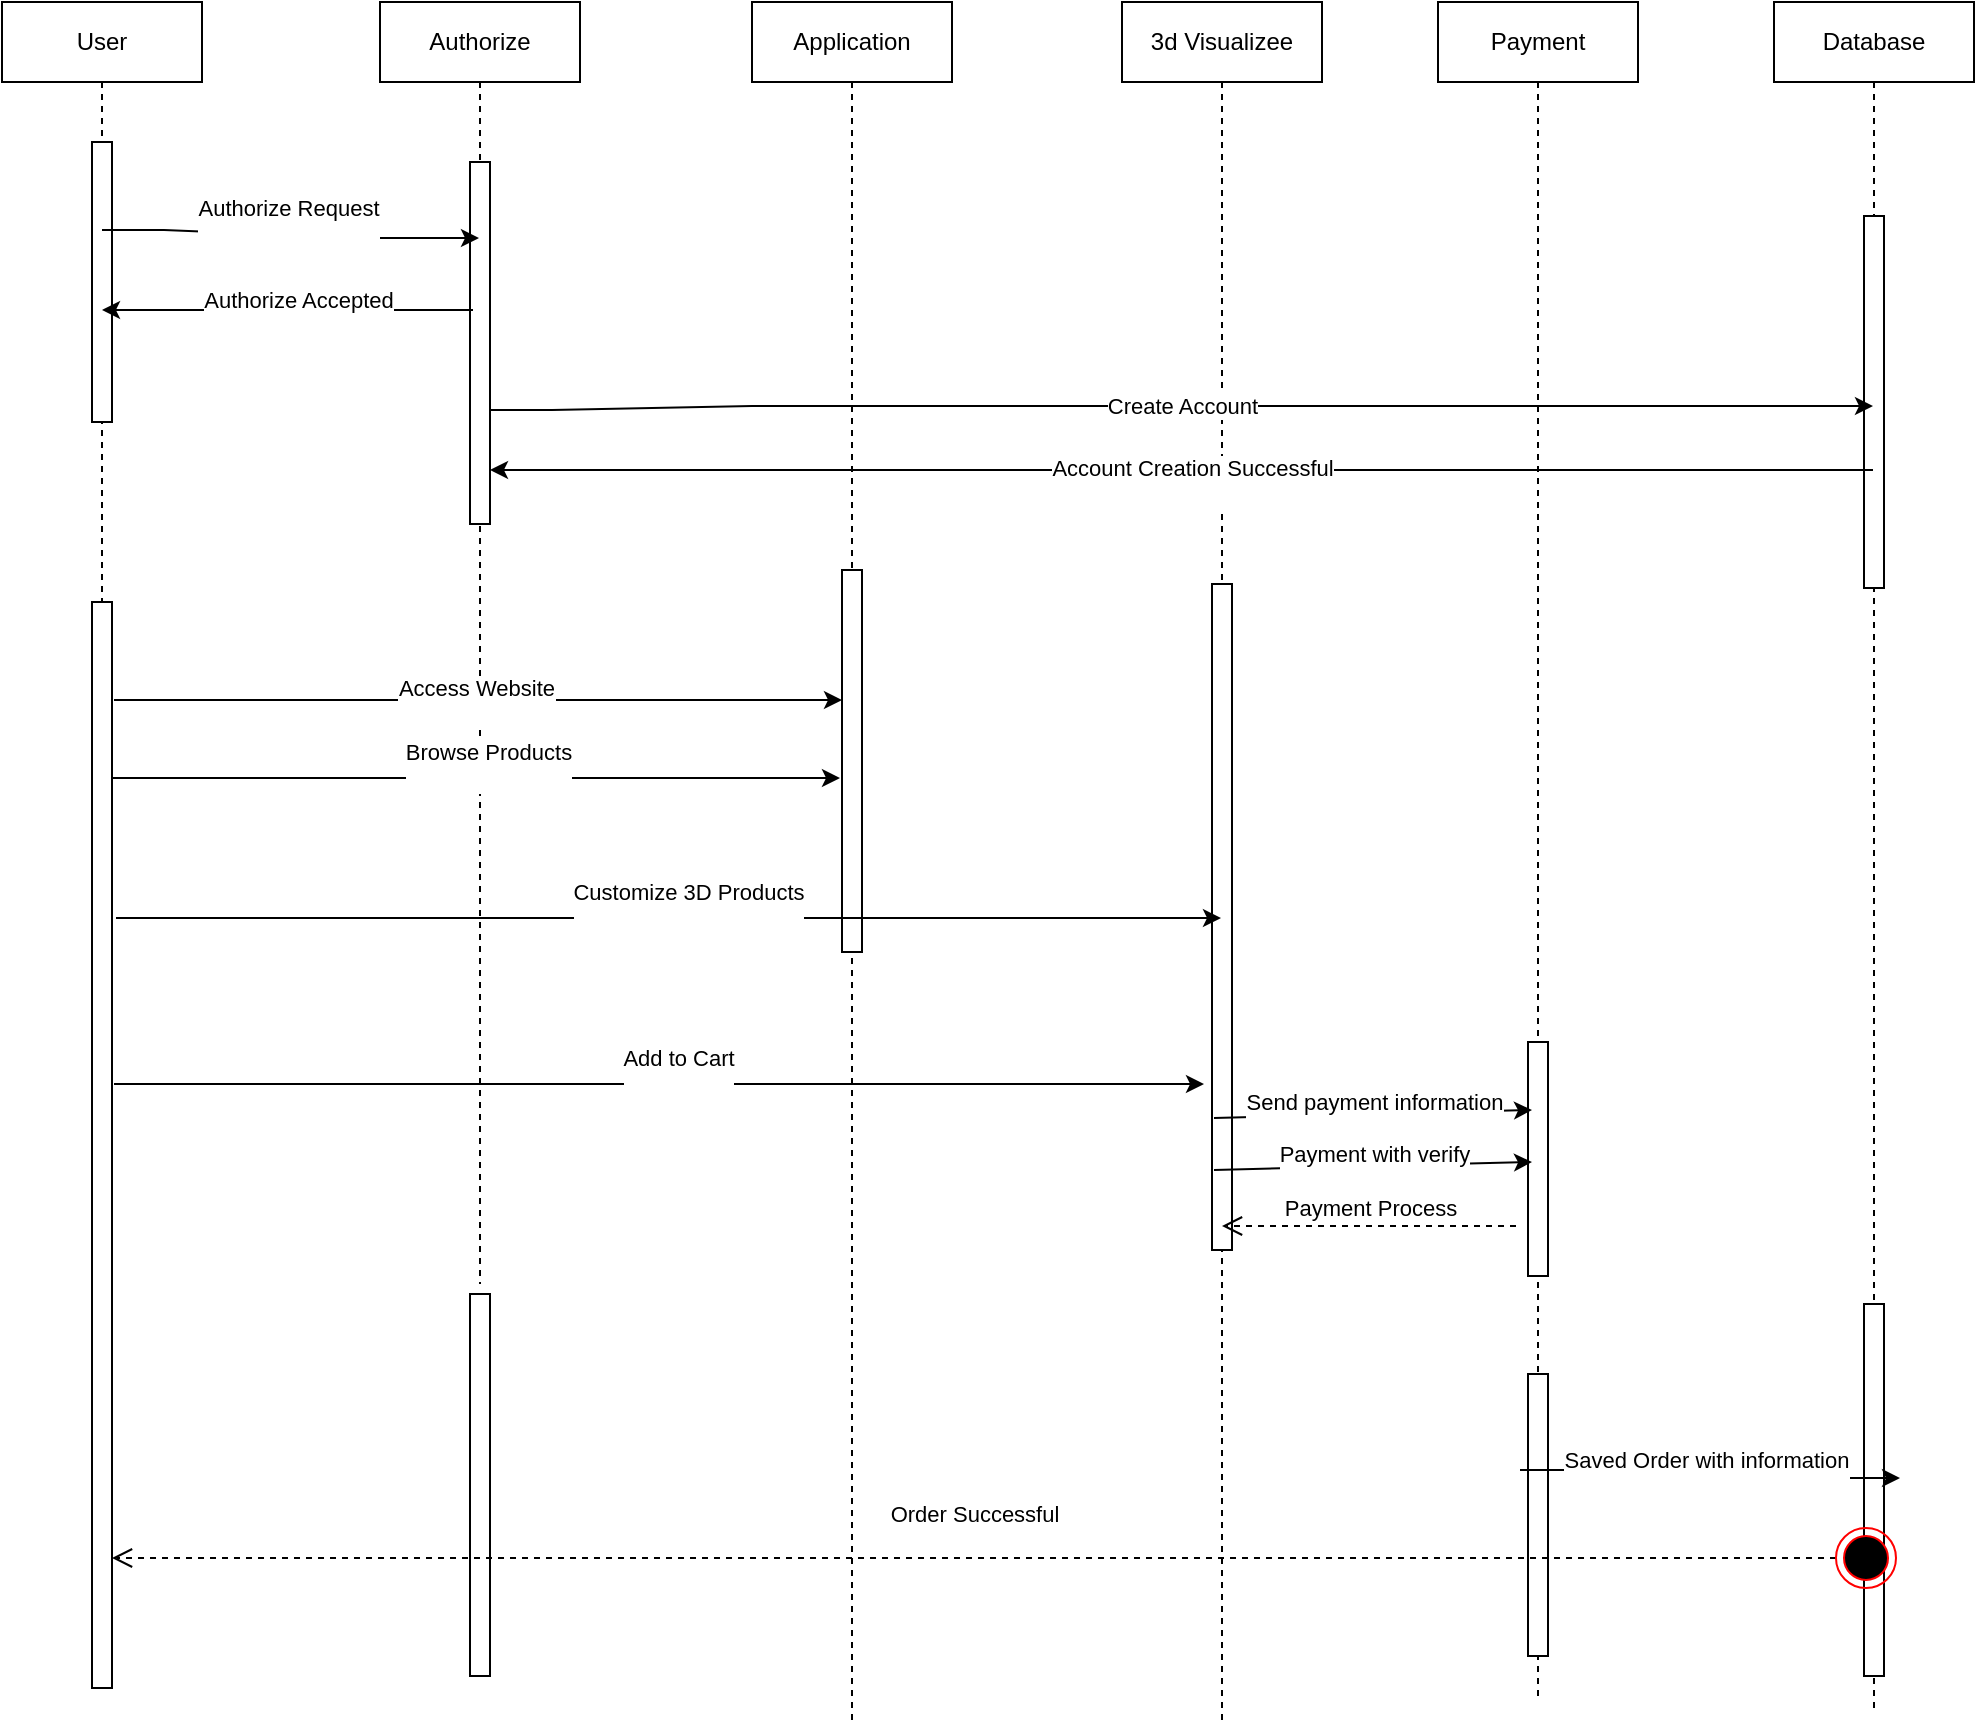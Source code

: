 <mxfile version="24.8.8">
  <diagram name="Page-1" id="2YBvvXClWsGukQMizWep">
    <mxGraphModel dx="1754" dy="1000" grid="0" gridSize="10" guides="1" tooltips="1" connect="1" arrows="1" fold="1" page="0" pageScale="1" pageWidth="850" pageHeight="1100" math="0" shadow="0">
      <root>
        <mxCell id="0" />
        <mxCell id="1" parent="0" />
        <mxCell id="KwT5RkakPbR6_VRtJiSc-1" value="User" style="shape=umlLifeline;perimeter=lifelinePerimeter;whiteSpace=wrap;html=1;container=0;dropTarget=0;collapsible=0;recursiveResize=0;outlineConnect=0;portConstraint=eastwest;newEdgeStyle={&quot;edgeStyle&quot;:&quot;elbowEdgeStyle&quot;,&quot;elbow&quot;:&quot;vertical&quot;,&quot;curved&quot;:0,&quot;rounded&quot;:0};" parent="1" vertex="1">
          <mxGeometry x="-391" y="-137" width="100" height="300" as="geometry" />
        </mxCell>
        <mxCell id="KwT5RkakPbR6_VRtJiSc-2" value="" style="html=1;points=[];perimeter=orthogonalPerimeter;outlineConnect=0;targetShapes=umlLifeline;portConstraint=eastwest;newEdgeStyle={&quot;edgeStyle&quot;:&quot;elbowEdgeStyle&quot;,&quot;elbow&quot;:&quot;vertical&quot;,&quot;curved&quot;:0,&quot;rounded&quot;:0};" parent="KwT5RkakPbR6_VRtJiSc-1" vertex="1">
          <mxGeometry x="45" y="70" width="10" height="140" as="geometry" />
        </mxCell>
        <mxCell id="KwT5RkakPbR6_VRtJiSc-5" value="Application" style="shape=umlLifeline;perimeter=lifelinePerimeter;whiteSpace=wrap;html=1;container=0;dropTarget=0;collapsible=0;recursiveResize=0;outlineConnect=0;portConstraint=eastwest;newEdgeStyle={&quot;edgeStyle&quot;:&quot;elbowEdgeStyle&quot;,&quot;elbow&quot;:&quot;vertical&quot;,&quot;curved&quot;:0,&quot;rounded&quot;:0};" parent="1" vertex="1">
          <mxGeometry x="-16" y="-137" width="100" height="859" as="geometry" />
        </mxCell>
        <mxCell id="KwT5RkakPbR6_VRtJiSc-6" value="" style="html=1;points=[];perimeter=orthogonalPerimeter;outlineConnect=0;targetShapes=umlLifeline;portConstraint=eastwest;newEdgeStyle={&quot;edgeStyle&quot;:&quot;elbowEdgeStyle&quot;,&quot;elbow&quot;:&quot;vertical&quot;,&quot;curved&quot;:0,&quot;rounded&quot;:0};" parent="KwT5RkakPbR6_VRtJiSc-5" vertex="1">
          <mxGeometry x="45" y="284" width="10" height="191" as="geometry" />
        </mxCell>
        <mxCell id="KwT5RkakPbR6_VRtJiSc-11" value="3d Visualizee" style="shape=umlLifeline;perimeter=lifelinePerimeter;whiteSpace=wrap;html=1;container=0;dropTarget=0;collapsible=0;recursiveResize=0;outlineConnect=0;portConstraint=eastwest;newEdgeStyle={&quot;edgeStyle&quot;:&quot;elbowEdgeStyle&quot;,&quot;elbow&quot;:&quot;vertical&quot;,&quot;curved&quot;:0,&quot;rounded&quot;:0};" parent="1" vertex="1">
          <mxGeometry x="169" y="-137" width="100" height="859" as="geometry" />
        </mxCell>
        <mxCell id="KwT5RkakPbR6_VRtJiSc-12" value="" style="html=1;points=[];perimeter=orthogonalPerimeter;outlineConnect=0;targetShapes=umlLifeline;portConstraint=eastwest;newEdgeStyle={&quot;edgeStyle&quot;:&quot;elbowEdgeStyle&quot;,&quot;elbow&quot;:&quot;vertical&quot;,&quot;curved&quot;:0,&quot;rounded&quot;:0};" parent="KwT5RkakPbR6_VRtJiSc-11" vertex="1">
          <mxGeometry x="45" y="291" width="10" height="333" as="geometry" />
        </mxCell>
        <mxCell id="KwT5RkakPbR6_VRtJiSc-14" value="Payment" style="shape=umlLifeline;perimeter=lifelinePerimeter;whiteSpace=wrap;html=1;container=0;dropTarget=0;collapsible=0;recursiveResize=0;outlineConnect=0;portConstraint=eastwest;newEdgeStyle={&quot;edgeStyle&quot;:&quot;elbowEdgeStyle&quot;,&quot;elbow&quot;:&quot;vertical&quot;,&quot;curved&quot;:0,&quot;rounded&quot;:0};" parent="1" vertex="1">
          <mxGeometry x="327" y="-137" width="100" height="849" as="geometry" />
        </mxCell>
        <mxCell id="KwT5RkakPbR6_VRtJiSc-15" value="&lt;span style=&quot;color: rgba(0, 0, 0, 0); font-family: monospace; font-size: 0px; text-align: start;&quot;&gt;%3CmxGraphModel%3E%3Croot%3E%3CmxCell%20id%3D%220%22%2F%3E%3CmxCell%20id%3D%221%22%20parent%3D%220%22%2F%3E%3CmxCell%20id%3D%222%22%20value%3D%22%22%20style%3D%22endArrow%3Dclassic%3Bhtml%3D1%3Brounded%3D0%3B%22%20edge%3D%221%22%20parent%3D%221%22%3E%3CmxGeometry%20relative%3D%221%22%20as%3D%22geometry%22%3E%3CmxPoint%20x%3D%22-147%22%20y%3D%2267%22%20as%3D%22sourcePoint%22%2F%3E%3CmxPoint%20x%3D%22545%22%20y%3D%2265%22%20as%3D%22targetPoint%22%2F%3E%3CArray%20as%3D%22points%22%3E%3CmxPoint%20x%3D%22-116%22%20y%3D%2267%22%2F%3E%3CmxPoint%20x%3D%22-16%22%20y%3D%2265%22%2F%3E%3C%2FArray%3E%3C%2FmxGeometry%3E%3C%2FmxCell%3E%3CmxCell%20id%3D%223%22%20value%3D%22Create%20Account%22%20style%3D%22edgeLabel%3Bresizable%3D0%3Bhtml%3D1%3B%3Balign%3Dcenter%3BverticalAlign%3Dmiddle%3B%22%20connectable%3D%220%22%20vertex%3D%221%22%20parent%3D%222%22%3E%3CmxGeometry%20relative%3D%221%22%20as%3D%22geometry%22%2F%3E%3C%2FmxCell%3E%3C%2Froot%3E%3C%2FmxGraphModel%3E&lt;/span&gt;&lt;span style=&quot;color: rgba(0, 0, 0, 0); font-family: monospace; font-size: 0px; text-align: start;&quot;&gt;%3CmxGraphModel%3E%3Croot%3E%3CmxCell%20id%3D%220%22%2F%3E%3CmxCell%20id%3D%221%22%20parent%3D%220%22%2F%3E%3CmxCell%20id%3D%222%22%20value%3D%22%22%20style%3D%22endArrow%3Dclassic%3Bhtml%3D1%3Brounded%3D0%3B%22%20edge%3D%221%22%20parent%3D%221%22%3E%3CmxGeometry%20relative%3D%221%22%20as%3D%22geometry%22%3E%3CmxPoint%20x%3D%22-147%22%20y%3D%2267%22%20as%3D%22sourcePoint%22%2F%3E%3CmxPoint%20x%3D%22545%22%20y%3D%2265%22%20as%3D%22targetPoint%22%2F%3E%3CArray%20as%3D%22points%22%3E%3CmxPoint%20x%3D%22-116%22%20y%3D%2267%22%2F%3E%3CmxPoint%20x%3D%22-16%22%20y%3D%2265%22%2F%3E%3C%2FArray%3E%3C%2FmxGeometry%3E%3C%2FmxCell%3E%3CmxCell%20id%3D%223%22%20value%3D%22Create%20Account%22%20style%3D%22edgeLabel%3Bresizable%3D0%3Bhtml%3D1%3B%3Balign%3Dcenter%3BverticalAlign%3Dmiddle%3B%22%20connectable%3D%220%22%20vertex%3D%221%22%20parent%3D%222%22%3E%3CmxGeometry%20relative%3D%221%22%20as%3D%22geometry%22%2F%3E%3C%2FmxCell%3E%3C%2Froot%3E%3C%2FmxGraphModel%3E&lt;/span&gt;" style="html=1;points=[];perimeter=orthogonalPerimeter;outlineConnect=0;targetShapes=umlLifeline;portConstraint=eastwest;newEdgeStyle={&quot;edgeStyle&quot;:&quot;elbowEdgeStyle&quot;,&quot;elbow&quot;:&quot;vertical&quot;,&quot;curved&quot;:0,&quot;rounded&quot;:0};" parent="KwT5RkakPbR6_VRtJiSc-14" vertex="1">
          <mxGeometry x="45" y="520" width="10" height="117" as="geometry" />
        </mxCell>
        <mxCell id="QZSU1CSu_nFQ4g8SWuqo-6" value="&lt;span style=&quot;color: rgba(0, 0, 0, 0); font-family: monospace; font-size: 0px; text-align: start;&quot;&gt;%3CmxGraphModel%3E%3Croot%3E%3CmxCell%20id%3D%220%22%2F%3E%3CmxCell%20id%3D%221%22%20parent%3D%220%22%2F%3E%3CmxCell%20id%3D%222%22%20value%3D%22%22%20style%3D%22endArrow%3Dclassic%3Bhtml%3D1%3Brounded%3D0%3B%22%20edge%3D%221%22%20parent%3D%221%22%3E%3CmxGeometry%20relative%3D%221%22%20as%3D%22geometry%22%3E%3CmxPoint%20x%3D%22-147%22%20y%3D%2267%22%20as%3D%22sourcePoint%22%2F%3E%3CmxPoint%20x%3D%22545%22%20y%3D%2265%22%20as%3D%22targetPoint%22%2F%3E%3CArray%20as%3D%22points%22%3E%3CmxPoint%20x%3D%22-116%22%20y%3D%2267%22%2F%3E%3CmxPoint%20x%3D%22-16%22%20y%3D%2265%22%2F%3E%3C%2FArray%3E%3C%2FmxGeometry%3E%3C%2FmxCell%3E%3CmxCell%20id%3D%223%22%20value%3D%22Create%20Account%22%20style%3D%22edgeLabel%3Bresizable%3D0%3Bhtml%3D1%3B%3Balign%3Dcenter%3BverticalAlign%3Dmiddle%3B%22%20connectable%3D%220%22%20vertex%3D%221%22%20parent%3D%222%22%3E%3CmxGeometry%20relative%3D%221%22%20as%3D%22geometry%22%2F%3E%3C%2FmxCell%3E%3C%2Froot%3E%3C%2FmxGraphModel%3E&lt;/span&gt;&lt;span style=&quot;color: rgba(0, 0, 0, 0); font-family: monospace; font-size: 0px; text-align: start;&quot;&gt;%3CmxGraphModel%3E%3Croot%3E%3CmxCell%20id%3D%220%22%2F%3E%3CmxCell%20id%3D%221%22%20parent%3D%220%22%2F%3E%3CmxCell%20id%3D%222%22%20value%3D%22%22%20style%3D%22endArrow%3Dclassic%3Bhtml%3D1%3Brounded%3D0%3B%22%20edge%3D%221%22%20parent%3D%221%22%3E%3CmxGeometry%20relative%3D%221%22%20as%3D%22geometry%22%3E%3CmxPoint%20x%3D%22-147%22%20y%3D%2267%22%20as%3D%22sourcePoint%22%2F%3E%3CmxPoint%20x%3D%22545%22%20y%3D%2265%22%20as%3D%22targetPoint%22%2F%3E%3CArray%20as%3D%22points%22%3E%3CmxPoint%20x%3D%22-116%22%20y%3D%2267%22%2F%3E%3CmxPoint%20x%3D%22-16%22%20y%3D%2265%22%2F%3E%3C%2FArray%3E%3C%2FmxGeometry%3E%3C%2FmxCell%3E%3CmxCell%20id%3D%223%22%20value%3D%22Create%20Account%22%20style%3D%22edgeLabel%3Bresizable%3D0%3Bhtml%3D1%3B%3Balign%3Dcenter%3BverticalAlign%3Dmiddle%3B%22%20connectable%3D%220%22%20vertex%3D%221%22%20parent%3D%222%22%3E%3CmxGeometry%20relative%3D%221%22%20as%3D%22geometry%22%2F%3E%3C%2FmxCell%3E%3C%2Froot%3E%3C%2FmxGraphModel%3E&lt;/span&gt;" style="html=1;points=[];perimeter=orthogonalPerimeter;outlineConnect=0;targetShapes=umlLifeline;portConstraint=eastwest;newEdgeStyle={&quot;edgeStyle&quot;:&quot;elbowEdgeStyle&quot;,&quot;elbow&quot;:&quot;vertical&quot;,&quot;curved&quot;:0,&quot;rounded&quot;:0};" parent="KwT5RkakPbR6_VRtJiSc-14" vertex="1">
          <mxGeometry x="45" y="686" width="10" height="141" as="geometry" />
        </mxCell>
        <mxCell id="KwT5RkakPbR6_VRtJiSc-16" value="Database" style="shape=umlLifeline;perimeter=lifelinePerimeter;whiteSpace=wrap;html=1;container=0;dropTarget=0;collapsible=0;recursiveResize=0;outlineConnect=0;portConstraint=eastwest;newEdgeStyle={&quot;edgeStyle&quot;:&quot;elbowEdgeStyle&quot;,&quot;elbow&quot;:&quot;vertical&quot;,&quot;curved&quot;:0,&quot;rounded&quot;:0};" parent="1" vertex="1">
          <mxGeometry x="495" y="-137" width="100" height="853" as="geometry" />
        </mxCell>
        <mxCell id="KwT5RkakPbR6_VRtJiSc-17" value="" style="html=1;points=[];perimeter=orthogonalPerimeter;outlineConnect=0;targetShapes=umlLifeline;portConstraint=eastwest;newEdgeStyle={&quot;edgeStyle&quot;:&quot;elbowEdgeStyle&quot;,&quot;elbow&quot;:&quot;vertical&quot;,&quot;curved&quot;:0,&quot;rounded&quot;:0};" parent="KwT5RkakPbR6_VRtJiSc-16" vertex="1">
          <mxGeometry x="45" y="107" width="10" height="186" as="geometry" />
        </mxCell>
        <mxCell id="QZSU1CSu_nFQ4g8SWuqo-7" value="" style="html=1;points=[];perimeter=orthogonalPerimeter;outlineConnect=0;targetShapes=umlLifeline;portConstraint=eastwest;newEdgeStyle={&quot;edgeStyle&quot;:&quot;elbowEdgeStyle&quot;,&quot;elbow&quot;:&quot;vertical&quot;,&quot;curved&quot;:0,&quot;rounded&quot;:0};" parent="KwT5RkakPbR6_VRtJiSc-16" vertex="1">
          <mxGeometry x="45" y="651" width="10" height="186" as="geometry" />
        </mxCell>
        <mxCell id="KwT5RkakPbR6_VRtJiSc-28" value="Authorize" style="shape=umlLifeline;perimeter=lifelinePerimeter;whiteSpace=wrap;html=1;container=0;dropTarget=0;collapsible=0;recursiveResize=0;outlineConnect=0;portConstraint=eastwest;newEdgeStyle={&quot;edgeStyle&quot;:&quot;elbowEdgeStyle&quot;,&quot;elbow&quot;:&quot;vertical&quot;,&quot;curved&quot;:0,&quot;rounded&quot;:0};" parent="1" vertex="1">
          <mxGeometry x="-202" y="-137" width="100" height="641" as="geometry" />
        </mxCell>
        <mxCell id="KwT5RkakPbR6_VRtJiSc-29" value="" style="html=1;points=[];perimeter=orthogonalPerimeter;outlineConnect=0;targetShapes=umlLifeline;portConstraint=eastwest;newEdgeStyle={&quot;edgeStyle&quot;:&quot;elbowEdgeStyle&quot;,&quot;elbow&quot;:&quot;vertical&quot;,&quot;curved&quot;:0,&quot;rounded&quot;:0};" parent="KwT5RkakPbR6_VRtJiSc-28" vertex="1">
          <mxGeometry x="45" y="80" width="10" height="181" as="geometry" />
        </mxCell>
        <mxCell id="KwT5RkakPbR6_VRtJiSc-30" value="" style="endArrow=classic;html=1;rounded=0;" parent="1" source="KwT5RkakPbR6_VRtJiSc-1" target="KwT5RkakPbR6_VRtJiSc-28" edge="1">
          <mxGeometry relative="1" as="geometry">
            <mxPoint x="41" y="53" as="sourcePoint" />
            <mxPoint x="-155" y="53" as="targetPoint" />
            <Array as="points">
              <mxPoint x="-310" y="-23" />
              <mxPoint x="-210" y="-19" />
            </Array>
          </mxGeometry>
        </mxCell>
        <mxCell id="KwT5RkakPbR6_VRtJiSc-31" value="Label" style="edgeLabel;resizable=0;html=1;;align=center;verticalAlign=middle;" parent="KwT5RkakPbR6_VRtJiSc-30" connectable="0" vertex="1">
          <mxGeometry relative="1" as="geometry" />
        </mxCell>
        <mxCell id="KwT5RkakPbR6_VRtJiSc-32" value="Authorize Request&lt;div&gt;&lt;br&gt;&lt;div&gt;&lt;br&gt;&lt;/div&gt;&lt;/div&gt;" style="edgeLabel;html=1;align=center;verticalAlign=middle;resizable=0;points=[];" parent="KwT5RkakPbR6_VRtJiSc-30" vertex="1" connectable="0">
          <mxGeometry x="-0.011" y="-1" relative="1" as="geometry">
            <mxPoint x="-1" y="-2" as="offset" />
          </mxGeometry>
        </mxCell>
        <mxCell id="KwT5RkakPbR6_VRtJiSc-36" value="" style="endArrow=classic;html=1;rounded=0;" parent="1" edge="1">
          <mxGeometry relative="1" as="geometry">
            <mxPoint x="-155.5" y="17" as="sourcePoint" />
            <mxPoint x="-341" y="17" as="targetPoint" />
          </mxGeometry>
        </mxCell>
        <mxCell id="KwT5RkakPbR6_VRtJiSc-37" value="Label" style="edgeLabel;resizable=0;html=1;;align=center;verticalAlign=middle;" parent="KwT5RkakPbR6_VRtJiSc-36" connectable="0" vertex="1">
          <mxGeometry relative="1" as="geometry" />
        </mxCell>
        <mxCell id="KwT5RkakPbR6_VRtJiSc-39" value="Authorize Accepted&lt;div&gt;&lt;br&gt;&lt;/div&gt;" style="edgeLabel;html=1;align=center;verticalAlign=middle;resizable=0;points=[];" parent="KwT5RkakPbR6_VRtJiSc-36" vertex="1" connectable="0">
          <mxGeometry x="-0.003" y="5" relative="1" as="geometry">
            <mxPoint x="5" y="-3" as="offset" />
          </mxGeometry>
        </mxCell>
        <mxCell id="KwT5RkakPbR6_VRtJiSc-40" value="" style="html=1;points=[];perimeter=orthogonalPerimeter;outlineConnect=0;targetShapes=umlLifeline;portConstraint=eastwest;newEdgeStyle={&quot;edgeStyle&quot;:&quot;elbowEdgeStyle&quot;,&quot;elbow&quot;:&quot;vertical&quot;,&quot;curved&quot;:0,&quot;rounded&quot;:0};" parent="1" vertex="1">
          <mxGeometry x="-346" y="163" width="10" height="543" as="geometry" />
        </mxCell>
        <mxCell id="KwT5RkakPbR6_VRtJiSc-46" value="" style="endArrow=classic;html=1;rounded=0;" parent="1" target="KwT5RkakPbR6_VRtJiSc-6" edge="1">
          <mxGeometry relative="1" as="geometry">
            <mxPoint x="-335" y="212" as="sourcePoint" />
            <mxPoint x="-146" y="212" as="targetPoint" />
            <Array as="points" />
          </mxGeometry>
        </mxCell>
        <mxCell id="KwT5RkakPbR6_VRtJiSc-47" value="Label" style="edgeLabel;resizable=0;html=1;;align=center;verticalAlign=middle;" parent="KwT5RkakPbR6_VRtJiSc-46" connectable="0" vertex="1">
          <mxGeometry relative="1" as="geometry" />
        </mxCell>
        <mxCell id="KwT5RkakPbR6_VRtJiSc-48" value="&lt;div&gt;Access Website&lt;br&gt;&lt;div&gt;&lt;br&gt;&lt;/div&gt;&lt;/div&gt;" style="edgeLabel;html=1;align=center;verticalAlign=middle;resizable=0;points=[];" parent="KwT5RkakPbR6_VRtJiSc-46" vertex="1" connectable="0">
          <mxGeometry x="-0.011" y="-1" relative="1" as="geometry">
            <mxPoint x="1" as="offset" />
          </mxGeometry>
        </mxCell>
        <mxCell id="KwT5RkakPbR6_VRtJiSc-49" value="" style="endArrow=classic;html=1;rounded=0;" parent="1" edge="1">
          <mxGeometry relative="1" as="geometry">
            <mxPoint x="-336" y="251" as="sourcePoint" />
            <mxPoint x="28" y="251" as="targetPoint" />
            <Array as="points" />
          </mxGeometry>
        </mxCell>
        <mxCell id="KwT5RkakPbR6_VRtJiSc-50" value="Label" style="edgeLabel;resizable=0;html=1;;align=center;verticalAlign=middle;" parent="KwT5RkakPbR6_VRtJiSc-49" connectable="0" vertex="1">
          <mxGeometry relative="1" as="geometry" />
        </mxCell>
        <mxCell id="KwT5RkakPbR6_VRtJiSc-51" value="&lt;div&gt;&lt;div&gt;&lt;br&gt;&lt;/div&gt;&lt;/div&gt;" style="edgeLabel;html=1;align=center;verticalAlign=middle;resizable=0;points=[];" parent="KwT5RkakPbR6_VRtJiSc-49" vertex="1" connectable="0">
          <mxGeometry x="-0.011" y="-1" relative="1" as="geometry">
            <mxPoint x="1" as="offset" />
          </mxGeometry>
        </mxCell>
        <mxCell id="KwT5RkakPbR6_VRtJiSc-52" value="Text" style="edgeLabel;html=1;align=center;verticalAlign=middle;resizable=0;points=[];" parent="KwT5RkakPbR6_VRtJiSc-49" vertex="1" connectable="0">
          <mxGeometry x="0.011" y="6" relative="1" as="geometry">
            <mxPoint as="offset" />
          </mxGeometry>
        </mxCell>
        <mxCell id="KwT5RkakPbR6_VRtJiSc-53" value="Browse Products&lt;div&gt;&lt;br&gt;&lt;/div&gt;" style="edgeLabel;html=1;align=center;verticalAlign=middle;resizable=0;points=[];" parent="KwT5RkakPbR6_VRtJiSc-49" vertex="1" connectable="0">
          <mxGeometry x="0.033" y="6" relative="1" as="geometry">
            <mxPoint as="offset" />
          </mxGeometry>
        </mxCell>
        <mxCell id="KwT5RkakPbR6_VRtJiSc-59" value="" style="endArrow=classic;html=1;rounded=0;" parent="1" target="KwT5RkakPbR6_VRtJiSc-11" edge="1">
          <mxGeometry relative="1" as="geometry">
            <mxPoint x="-334" y="321" as="sourcePoint" />
            <mxPoint x="30" y="321" as="targetPoint" />
            <Array as="points" />
          </mxGeometry>
        </mxCell>
        <mxCell id="KwT5RkakPbR6_VRtJiSc-60" value="Label" style="edgeLabel;resizable=0;html=1;;align=center;verticalAlign=middle;" parent="KwT5RkakPbR6_VRtJiSc-59" connectable="0" vertex="1">
          <mxGeometry relative="1" as="geometry" />
        </mxCell>
        <mxCell id="KwT5RkakPbR6_VRtJiSc-61" value="&lt;div&gt;&lt;div&gt;&lt;br&gt;&lt;/div&gt;&lt;/div&gt;" style="edgeLabel;html=1;align=center;verticalAlign=middle;resizable=0;points=[];" parent="KwT5RkakPbR6_VRtJiSc-59" vertex="1" connectable="0">
          <mxGeometry x="-0.011" y="-1" relative="1" as="geometry">
            <mxPoint x="1" as="offset" />
          </mxGeometry>
        </mxCell>
        <mxCell id="KwT5RkakPbR6_VRtJiSc-62" value="Text" style="edgeLabel;html=1;align=center;verticalAlign=middle;resizable=0;points=[];" parent="KwT5RkakPbR6_VRtJiSc-59" vertex="1" connectable="0">
          <mxGeometry x="0.011" y="6" relative="1" as="geometry">
            <mxPoint as="offset" />
          </mxGeometry>
        </mxCell>
        <mxCell id="KwT5RkakPbR6_VRtJiSc-63" value="&lt;div&gt;Customize 3D Products&lt;/div&gt;&lt;div&gt;&lt;br&gt;&lt;/div&gt;" style="edgeLabel;html=1;align=center;verticalAlign=middle;resizable=0;points=[];" parent="KwT5RkakPbR6_VRtJiSc-59" vertex="1" connectable="0">
          <mxGeometry x="0.033" y="6" relative="1" as="geometry">
            <mxPoint as="offset" />
          </mxGeometry>
        </mxCell>
        <mxCell id="KwT5RkakPbR6_VRtJiSc-64" value="" style="endArrow=classic;html=1;rounded=0;" parent="1" edge="1">
          <mxGeometry relative="1" as="geometry">
            <mxPoint x="-335" y="404" as="sourcePoint" />
            <mxPoint x="210" y="404" as="targetPoint" />
            <Array as="points" />
          </mxGeometry>
        </mxCell>
        <mxCell id="KwT5RkakPbR6_VRtJiSc-65" value="Label" style="edgeLabel;resizable=0;html=1;;align=center;verticalAlign=middle;" parent="KwT5RkakPbR6_VRtJiSc-64" connectable="0" vertex="1">
          <mxGeometry relative="1" as="geometry" />
        </mxCell>
        <mxCell id="KwT5RkakPbR6_VRtJiSc-66" value="&lt;div&gt;&lt;div&gt;&lt;br&gt;&lt;/div&gt;&lt;/div&gt;" style="edgeLabel;html=1;align=center;verticalAlign=middle;resizable=0;points=[];" parent="KwT5RkakPbR6_VRtJiSc-64" vertex="1" connectable="0">
          <mxGeometry x="-0.011" y="-1" relative="1" as="geometry">
            <mxPoint x="1" as="offset" />
          </mxGeometry>
        </mxCell>
        <mxCell id="KwT5RkakPbR6_VRtJiSc-67" value="Text" style="edgeLabel;html=1;align=center;verticalAlign=middle;resizable=0;points=[];" parent="KwT5RkakPbR6_VRtJiSc-64" vertex="1" connectable="0">
          <mxGeometry x="0.011" y="6" relative="1" as="geometry">
            <mxPoint as="offset" />
          </mxGeometry>
        </mxCell>
        <mxCell id="KwT5RkakPbR6_VRtJiSc-68" value="&lt;div&gt;Add to Cart&lt;/div&gt;&lt;div&gt;&lt;br&gt;&lt;/div&gt;" style="edgeLabel;html=1;align=center;verticalAlign=middle;resizable=0;points=[];" parent="KwT5RkakPbR6_VRtJiSc-64" vertex="1" connectable="0">
          <mxGeometry x="0.033" y="6" relative="1" as="geometry">
            <mxPoint as="offset" />
          </mxGeometry>
        </mxCell>
        <mxCell id="KwT5RkakPbR6_VRtJiSc-74" value="" style="endArrow=classic;html=1;rounded=0;" parent="1" edge="1">
          <mxGeometry relative="1" as="geometry">
            <mxPoint x="215" y="421" as="sourcePoint" />
            <mxPoint x="374" y="417" as="targetPoint" />
            <Array as="points" />
          </mxGeometry>
        </mxCell>
        <mxCell id="KwT5RkakPbR6_VRtJiSc-75" value="Label" style="edgeLabel;resizable=0;html=1;;align=center;verticalAlign=middle;" parent="KwT5RkakPbR6_VRtJiSc-74" connectable="0" vertex="1">
          <mxGeometry relative="1" as="geometry" />
        </mxCell>
        <mxCell id="KwT5RkakPbR6_VRtJiSc-76" value="&lt;div&gt;&lt;div&gt;Send payment information&lt;/div&gt;&lt;/div&gt;&lt;div&gt;&lt;br&gt;&lt;/div&gt;" style="edgeLabel;html=1;align=center;verticalAlign=middle;resizable=0;points=[];" parent="KwT5RkakPbR6_VRtJiSc-74" vertex="1" connectable="0">
          <mxGeometry x="-0.011" y="-1" relative="1" as="geometry">
            <mxPoint x="1" as="offset" />
          </mxGeometry>
        </mxCell>
        <mxCell id="KwT5RkakPbR6_VRtJiSc-87" value="Payment Process" style="html=1;verticalAlign=bottom;endArrow=open;dashed=1;endSize=8;curved=0;rounded=0;" parent="1" target="KwT5RkakPbR6_VRtJiSc-11" edge="1">
          <mxGeometry relative="1" as="geometry">
            <mxPoint x="366" y="475" as="sourcePoint" />
            <mxPoint x="286" y="475" as="targetPoint" />
          </mxGeometry>
        </mxCell>
        <mxCell id="KwT5RkakPbR6_VRtJiSc-88" value="" style="endArrow=classic;html=1;rounded=0;" parent="1" edge="1">
          <mxGeometry relative="1" as="geometry">
            <mxPoint x="215" y="447" as="sourcePoint" />
            <mxPoint x="374" y="443" as="targetPoint" />
            <Array as="points" />
          </mxGeometry>
        </mxCell>
        <mxCell id="KwT5RkakPbR6_VRtJiSc-89" value="Label" style="edgeLabel;resizable=0;html=1;;align=center;verticalAlign=middle;" parent="KwT5RkakPbR6_VRtJiSc-88" connectable="0" vertex="1">
          <mxGeometry relative="1" as="geometry" />
        </mxCell>
        <mxCell id="KwT5RkakPbR6_VRtJiSc-90" value="&lt;div&gt;&lt;div&gt;Payment with verify&lt;/div&gt;&lt;/div&gt;&lt;div&gt;&lt;br&gt;&lt;/div&gt;" style="edgeLabel;html=1;align=center;verticalAlign=middle;resizable=0;points=[];" parent="KwT5RkakPbR6_VRtJiSc-88" connectable="0" vertex="1">
          <mxGeometry x="-0.011" y="-1" relative="1" as="geometry">
            <mxPoint x="1" as="offset" />
          </mxGeometry>
        </mxCell>
        <mxCell id="KwT5RkakPbR6_VRtJiSc-91" value="" style="html=1;points=[];perimeter=orthogonalPerimeter;outlineConnect=0;targetShapes=umlLifeline;portConstraint=eastwest;newEdgeStyle={&quot;edgeStyle&quot;:&quot;elbowEdgeStyle&quot;,&quot;elbow&quot;:&quot;vertical&quot;,&quot;curved&quot;:0,&quot;rounded&quot;:0};" parent="1" vertex="1">
          <mxGeometry x="-157" y="509" width="10" height="191" as="geometry" />
        </mxCell>
        <mxCell id="QZSU1CSu_nFQ4g8SWuqo-1" value="" style="endArrow=classic;html=1;rounded=0;" parent="1" source="KwT5RkakPbR6_VRtJiSc-29" target="KwT5RkakPbR6_VRtJiSc-16" edge="1">
          <mxGeometry relative="1" as="geometry">
            <mxPoint x="-147" y="61" as="sourcePoint" />
            <mxPoint x="42" y="65" as="targetPoint" />
            <Array as="points">
              <mxPoint x="-116" y="67" />
              <mxPoint x="-16" y="65" />
            </Array>
          </mxGeometry>
        </mxCell>
        <mxCell id="QZSU1CSu_nFQ4g8SWuqo-2" value="Create Account" style="edgeLabel;resizable=0;html=1;;align=center;verticalAlign=middle;" parent="QZSU1CSu_nFQ4g8SWuqo-1" connectable="0" vertex="1">
          <mxGeometry relative="1" as="geometry" />
        </mxCell>
        <mxCell id="QZSU1CSu_nFQ4g8SWuqo-4" value="" style="endArrow=classic;html=1;rounded=0;" parent="1" source="KwT5RkakPbR6_VRtJiSc-16" target="KwT5RkakPbR6_VRtJiSc-29" edge="1">
          <mxGeometry relative="1" as="geometry">
            <mxPoint x="-143" y="99" as="sourcePoint" />
            <mxPoint x="549" y="97" as="targetPoint" />
            <Array as="points">
              <mxPoint x="-12" y="97" />
              <mxPoint x="-34" y="97" />
            </Array>
          </mxGeometry>
        </mxCell>
        <mxCell id="QZSU1CSu_nFQ4g8SWuqo-5" value="Account Creation Successful&lt;div&gt;&lt;br&gt;&lt;/div&gt;" style="edgeLabel;resizable=0;html=1;;align=center;verticalAlign=middle;" parent="QZSU1CSu_nFQ4g8SWuqo-4" connectable="0" vertex="1">
          <mxGeometry relative="1" as="geometry">
            <mxPoint x="5" y="6" as="offset" />
          </mxGeometry>
        </mxCell>
        <mxCell id="QZSU1CSu_nFQ4g8SWuqo-14" value="" style="endArrow=classic;html=1;rounded=0;" parent="1" edge="1">
          <mxGeometry relative="1" as="geometry">
            <mxPoint x="368" y="597" as="sourcePoint" />
            <mxPoint x="558" y="601" as="targetPoint" />
            <Array as="points">
              <mxPoint x="400" y="597" />
              <mxPoint x="500" y="601" />
            </Array>
          </mxGeometry>
        </mxCell>
        <mxCell id="QZSU1CSu_nFQ4g8SWuqo-15" value="Label" style="edgeLabel;resizable=0;html=1;;align=center;verticalAlign=middle;" parent="QZSU1CSu_nFQ4g8SWuqo-14" connectable="0" vertex="1">
          <mxGeometry relative="1" as="geometry" />
        </mxCell>
        <mxCell id="QZSU1CSu_nFQ4g8SWuqo-16" value="&lt;div&gt;&lt;div&gt;Saved Order with information&lt;/div&gt;&lt;/div&gt;&lt;div&gt;&lt;br&gt;&lt;/div&gt;" style="edgeLabel;html=1;align=center;verticalAlign=middle;resizable=0;points=[];" parent="QZSU1CSu_nFQ4g8SWuqo-14" vertex="1" connectable="0">
          <mxGeometry x="-0.011" y="-1" relative="1" as="geometry">
            <mxPoint x="-1" y="-2" as="offset" />
          </mxGeometry>
        </mxCell>
        <mxCell id="QZSU1CSu_nFQ4g8SWuqo-21" value="Order Successful&lt;div&gt;&lt;br&gt;&lt;/div&gt;" style="html=1;verticalAlign=bottom;endArrow=open;dashed=1;endSize=8;curved=0;rounded=0;" parent="1" source="QZSU1CSu_nFQ4g8SWuqo-22" target="KwT5RkakPbR6_VRtJiSc-40" edge="1">
          <mxGeometry relative="1" as="geometry">
            <mxPoint x="541" y="641" as="sourcePoint" />
            <mxPoint x="461" y="641" as="targetPoint" />
          </mxGeometry>
        </mxCell>
        <mxCell id="QZSU1CSu_nFQ4g8SWuqo-22" value="" style="ellipse;html=1;shape=endState;fillColor=#000000;strokeColor=#ff0000;" parent="1" vertex="1">
          <mxGeometry x="526" y="626" width="30" height="30" as="geometry" />
        </mxCell>
      </root>
    </mxGraphModel>
  </diagram>
</mxfile>
